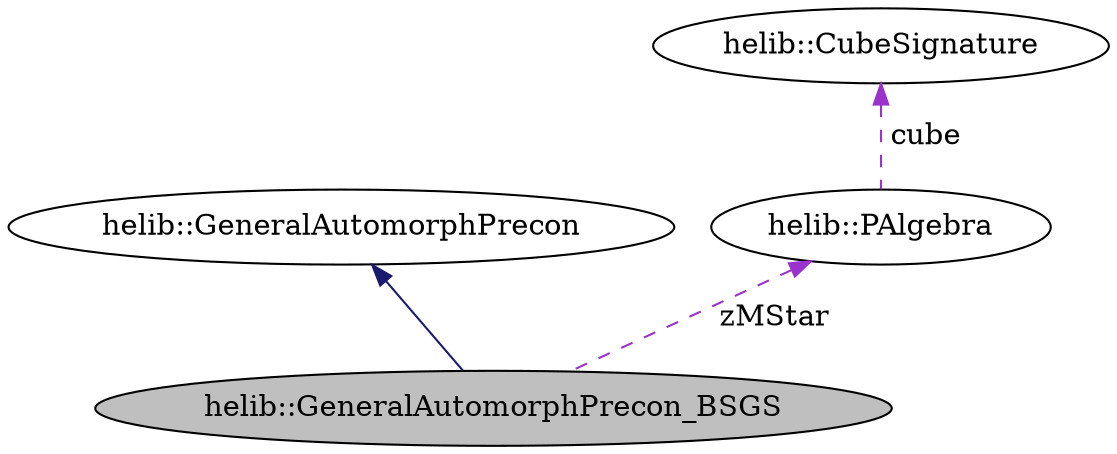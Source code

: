 digraph "helib::GeneralAutomorphPrecon_BSGS"
{
  N2 [label="helib::GeneralAutomorphPrecon_BSGS",color="black", fillcolor="grey75", style="filled", fontcolor="black"];
  N3 -> N2 [dir="back",color="midnightblue",style="solid"];
  N3 [label="helib::GeneralAutomorphPrecon",color="black", fillcolor="white", style="filled"];
  N4 -> N2 [dir="back",color="darkorchid3",style="dashed",label=" zMStar" ];
  N4 [label="helib::PAlgebra",color="black", fillcolor="white", style="filled",tooltip="The structure of (Z/mZ)* /(p) "];
  N5 -> N4 [dir="back",color="darkorchid3",style="dashed",label=" cube" ];
  N5 [label="helib::CubeSignature",color="black", fillcolor="white", style="filled",tooltip="Holds a vector of dimensions for a hypercube and some additional data. "];
}
digraph "helib::GeneralAutomorphPrecon_BSGS"
{
  N0 [label="helib::GeneralAutomorphPrecon_BSGS",color="black", fillcolor="grey75", style="filled", fontcolor="black"];
  N1 -> N0 [dir="back",color="midnightblue",style="solid"];
  N1 [label="helib::GeneralAutomorphPrecon",color="black", fillcolor="white", style="filled"];
}
